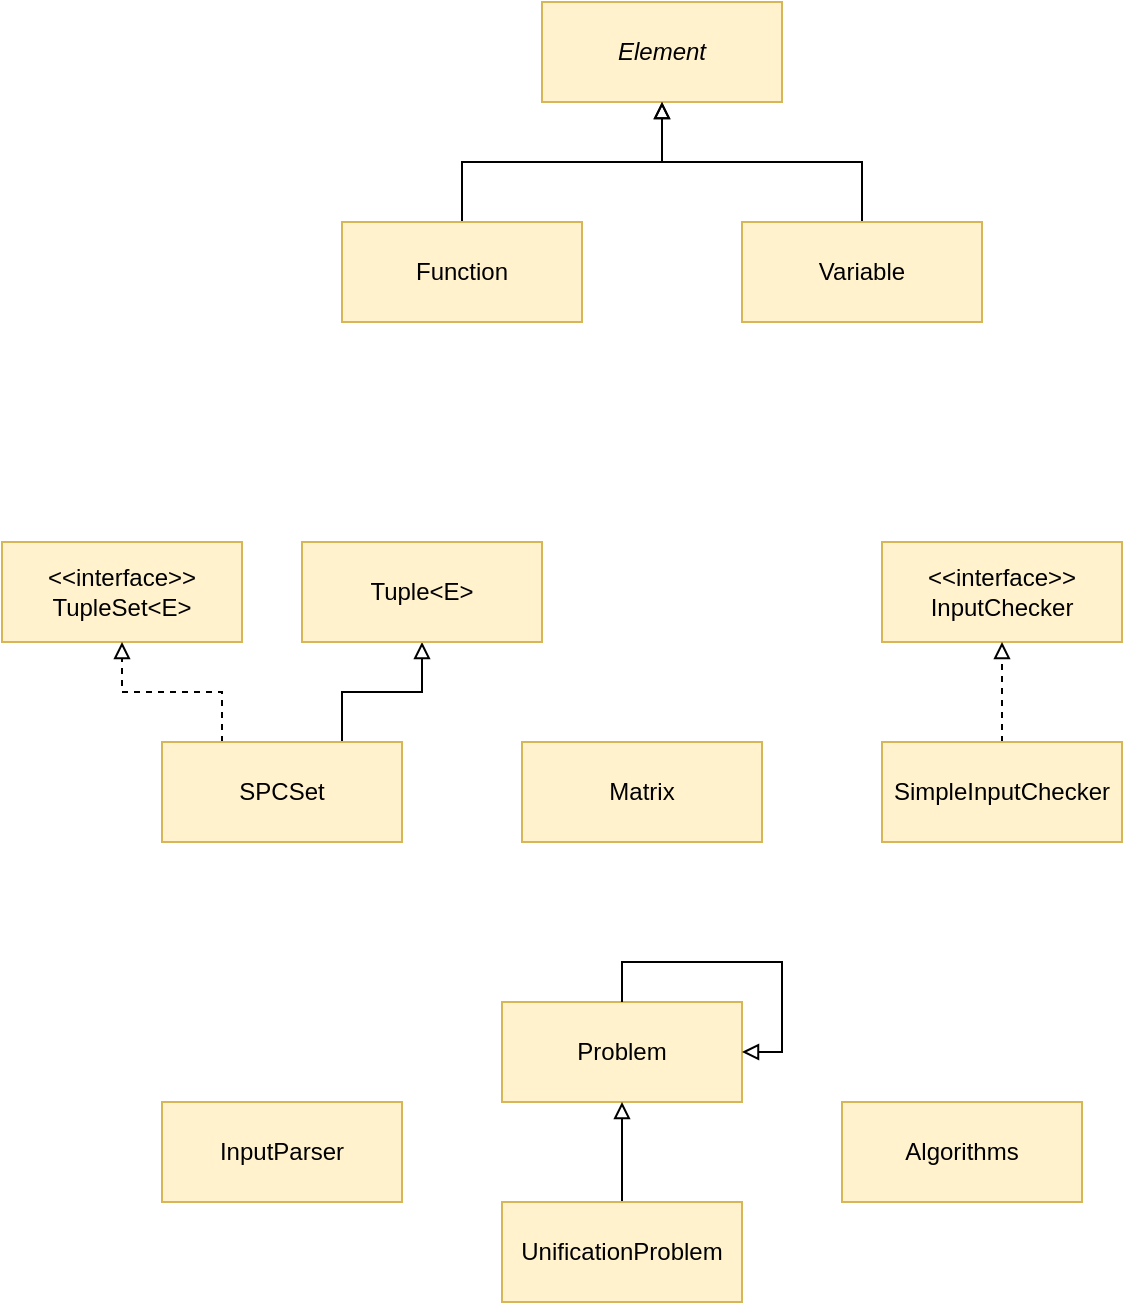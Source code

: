 <mxfile version="10.7.9" type="github"><diagram id="JwzmYPE9TQR15EZ0TrH9" name="Page-1"><mxGraphModel dx="1010" dy="549" grid="1" gridSize="10" guides="1" tooltips="1" connect="1" arrows="1" fold="1" page="1" pageScale="1" pageWidth="827" pageHeight="1169" math="0" shadow="0"><root><mxCell id="0"/><mxCell id="1" parent="0"/><mxCell id="KBsK7792-vMM1O9qDYd8-1" value="&lt;i&gt;Element&lt;/i&gt;" style="rounded=0;whiteSpace=wrap;html=1;fillColor=#fff2cc;strokeColor=#d6b656;" parent="1" vertex="1"><mxGeometry x="320" y="50" width="120" height="50" as="geometry"/></mxCell><mxCell id="KBsK7792-vMM1O9qDYd8-5" style="edgeStyle=orthogonalEdgeStyle;orthogonalLoop=1;jettySize=auto;html=1;exitX=0.5;exitY=0;exitDx=0;exitDy=0;entryX=0.5;entryY=1;entryDx=0;entryDy=0;rounded=0;endArrow=block;endFill=0;" parent="1" source="KBsK7792-vMM1O9qDYd8-2" target="KBsK7792-vMM1O9qDYd8-1" edge="1"><mxGeometry relative="1" as="geometry"/></mxCell><mxCell id="KBsK7792-vMM1O9qDYd8-2" value="Function" style="rounded=0;whiteSpace=wrap;html=1;fillColor=#fff2cc;strokeColor=#d6b656;" parent="1" vertex="1"><mxGeometry x="220" y="160" width="120" height="50" as="geometry"/></mxCell><mxCell id="KBsK7792-vMM1O9qDYd8-6" style="edgeStyle=orthogonalEdgeStyle;rounded=0;orthogonalLoop=1;jettySize=auto;html=1;exitX=0.5;exitY=0;exitDx=0;exitDy=0;entryX=0.5;entryY=1;entryDx=0;entryDy=0;endArrow=block;endFill=0;" parent="1" source="KBsK7792-vMM1O9qDYd8-3" target="KBsK7792-vMM1O9qDYd8-1" edge="1"><mxGeometry relative="1" as="geometry"/></mxCell><mxCell id="KBsK7792-vMM1O9qDYd8-3" value="Variable" style="rounded=0;whiteSpace=wrap;html=1;fillColor=#fff2cc;strokeColor=#d6b656;" parent="1" vertex="1"><mxGeometry x="420" y="160" width="120" height="50" as="geometry"/></mxCell><mxCell id="KBsK7792-vMM1O9qDYd8-7" value="&amp;lt;&amp;lt;interface&amp;gt;&amp;gt;&lt;br&gt;TupleSet&amp;lt;E&amp;gt;&lt;br&gt;" style="rounded=0;whiteSpace=wrap;html=1;fillColor=#fff2cc;strokeColor=#d6b656;" parent="1" vertex="1"><mxGeometry x="50" y="320" width="120" height="50" as="geometry"/></mxCell><mxCell id="KBsK7792-vMM1O9qDYd8-18" style="edgeStyle=orthogonalEdgeStyle;rounded=0;orthogonalLoop=1;jettySize=auto;html=1;exitX=0.25;exitY=0;exitDx=0;exitDy=0;endArrow=block;endFill=0;dashed=1;" parent="1" source="KBsK7792-vMM1O9qDYd8-9" target="KBsK7792-vMM1O9qDYd8-7" edge="1"><mxGeometry relative="1" as="geometry"/></mxCell><mxCell id="KBsK7792-vMM1O9qDYd8-19" style="edgeStyle=orthogonalEdgeStyle;rounded=0;orthogonalLoop=1;jettySize=auto;html=1;exitX=0.75;exitY=0;exitDx=0;exitDy=0;endArrow=block;endFill=0;" parent="1" source="KBsK7792-vMM1O9qDYd8-9" target="KBsK7792-vMM1O9qDYd8-11" edge="1"><mxGeometry relative="1" as="geometry"/></mxCell><mxCell id="KBsK7792-vMM1O9qDYd8-9" value="SPCSet" style="rounded=0;whiteSpace=wrap;html=1;fillColor=#fff2cc;strokeColor=#d6b656;" parent="1" vertex="1"><mxGeometry x="130" y="420" width="120" height="50" as="geometry"/></mxCell><mxCell id="KBsK7792-vMM1O9qDYd8-11" value="Tuple&amp;lt;E&amp;gt;" style="rounded=0;whiteSpace=wrap;html=1;fillColor=#fff2cc;strokeColor=#d6b656;" parent="1" vertex="1"><mxGeometry x="200" y="320" width="120" height="50" as="geometry"/></mxCell><mxCell id="KBsK7792-vMM1O9qDYd8-12" value="Matrix" style="rounded=0;whiteSpace=wrap;html=1;fillColor=#fff2cc;strokeColor=#d6b656;" parent="1" vertex="1"><mxGeometry x="310" y="420" width="120" height="50" as="geometry"/></mxCell><mxCell id="KBsK7792-vMM1O9qDYd8-13" value="&amp;lt;&amp;lt;interface&amp;gt;&amp;gt;&lt;br&gt;InputChecker&lt;br&gt;" style="rounded=0;whiteSpace=wrap;html=1;fillColor=#fff2cc;strokeColor=#d6b656;" parent="1" vertex="1"><mxGeometry x="490" y="320" width="120" height="50" as="geometry"/></mxCell><mxCell id="KBsK7792-vMM1O9qDYd8-20" style="edgeStyle=orthogonalEdgeStyle;rounded=0;orthogonalLoop=1;jettySize=auto;html=1;exitX=0.5;exitY=0;exitDx=0;exitDy=0;entryX=0.5;entryY=1;entryDx=0;entryDy=0;dashed=1;endArrow=block;endFill=0;" parent="1" source="KBsK7792-vMM1O9qDYd8-14" target="KBsK7792-vMM1O9qDYd8-13" edge="1"><mxGeometry relative="1" as="geometry"/></mxCell><mxCell id="KBsK7792-vMM1O9qDYd8-14" value="SimpleInputChecker&lt;br&gt;" style="rounded=0;whiteSpace=wrap;html=1;fillColor=#fff2cc;strokeColor=#d6b656;" parent="1" vertex="1"><mxGeometry x="490" y="420" width="120" height="50" as="geometry"/></mxCell><mxCell id="KBsK7792-vMM1O9qDYd8-21" value="Problem&lt;br&gt;" style="rounded=0;whiteSpace=wrap;html=1;fillColor=#fff2cc;strokeColor=#d6b656;" parent="1" vertex="1"><mxGeometry x="300" y="550" width="120" height="50" as="geometry"/></mxCell><mxCell id="KBsK7792-vMM1O9qDYd8-22" style="edgeStyle=orthogonalEdgeStyle;rounded=0;orthogonalLoop=1;jettySize=auto;html=1;exitX=0.5;exitY=0;exitDx=0;exitDy=0;endArrow=block;endFill=0;" parent="1" source="KBsK7792-vMM1O9qDYd8-24" target="KBsK7792-vMM1O9qDYd8-21" edge="1"><mxGeometry relative="1" as="geometry"/></mxCell><mxCell id="KBsK7792-vMM1O9qDYd8-24" value="UnificationProblem" style="rounded=0;whiteSpace=wrap;html=1;fillColor=#fff2cc;strokeColor=#d6b656;" parent="1" vertex="1"><mxGeometry x="300" y="650" width="120" height="50" as="geometry"/></mxCell><mxCell id="KBsK7792-vMM1O9qDYd8-26" value="InputParser" style="rounded=0;whiteSpace=wrap;html=1;fillColor=#fff2cc;strokeColor=#d6b656;" parent="1" vertex="1"><mxGeometry x="130" y="600" width="120" height="50" as="geometry"/></mxCell><mxCell id="KBsK7792-vMM1O9qDYd8-29" value="Algorithms&lt;br&gt;" style="rounded=0;whiteSpace=wrap;html=1;fillColor=#fff2cc;strokeColor=#d6b656;" parent="1" vertex="1"><mxGeometry x="470" y="600" width="120" height="50" as="geometry"/></mxCell><mxCell id="CfxwjxrfCLRK1He3c4qc-1" style="edgeStyle=orthogonalEdgeStyle;rounded=0;orthogonalLoop=1;jettySize=auto;html=1;exitX=0.5;exitY=0;exitDx=0;exitDy=0;entryX=1;entryY=0.5;entryDx=0;entryDy=0;endArrow=block;endFill=0;" edge="1" parent="1" source="KBsK7792-vMM1O9qDYd8-21" target="KBsK7792-vMM1O9qDYd8-21"><mxGeometry relative="1" as="geometry"/></mxCell></root></mxGraphModel></diagram></mxfile>